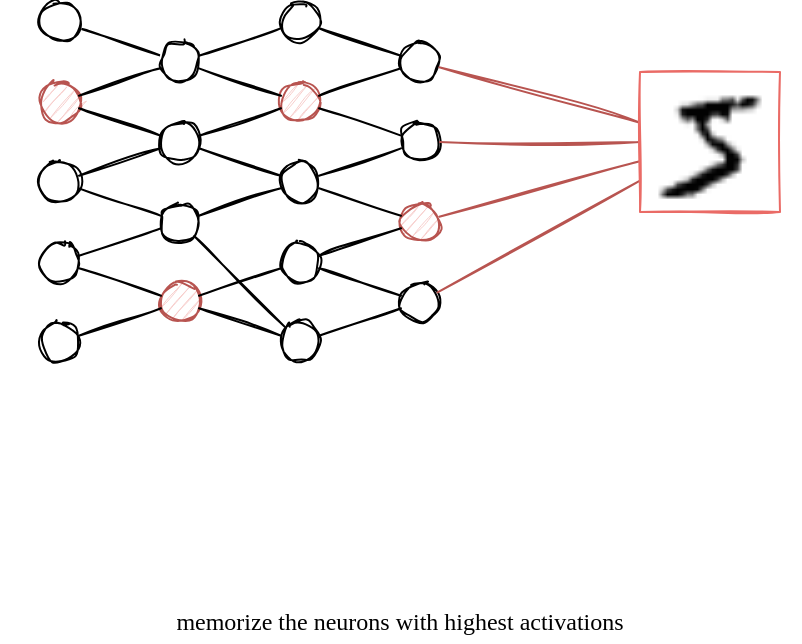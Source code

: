 <mxfile version="14.4.2" type="device"><diagram id="jRcBtCESm79YK5Cia1AC" name="Page-1"><mxGraphModel dx="677" dy="435" grid="1" gridSize="10" guides="1" tooltips="1" connect="1" arrows="1" fold="1" page="1" pageScale="1" pageWidth="850" pageHeight="1100" math="0" shadow="0"><root><mxCell id="0"/><mxCell id="1" parent="0"/><mxCell id="OOp1X1jOIbYF8Cc6vynp-25" style="rounded=0;orthogonalLoop=1;jettySize=auto;html=1;endArrow=none;endFill=0;sketch=1;" edge="1" parent="1" source="OOp1X1jOIbYF8Cc6vynp-1" target="OOp1X1jOIbYF8Cc6vynp-5"><mxGeometry relative="1" as="geometry"/></mxCell><mxCell id="OOp1X1jOIbYF8Cc6vynp-1" value="" style="ellipse;whiteSpace=wrap;html=1;aspect=fixed;sketch=1;" vertex="1" parent="1"><mxGeometry x="240" y="160" width="20" height="20" as="geometry"/></mxCell><mxCell id="OOp1X1jOIbYF8Cc6vynp-2" value="" style="ellipse;whiteSpace=wrap;html=1;aspect=fixed;sketch=1;fillColor=#f8cecc;strokeColor=#b85450;" vertex="1" parent="1"><mxGeometry x="240" y="200" width="20" height="20" as="geometry"/></mxCell><mxCell id="OOp1X1jOIbYF8Cc6vynp-3" value="" style="ellipse;whiteSpace=wrap;html=1;aspect=fixed;sketch=1;" vertex="1" parent="1"><mxGeometry x="240" y="240" width="20" height="20" as="geometry"/></mxCell><mxCell id="OOp1X1jOIbYF8Cc6vynp-4" value="" style="ellipse;whiteSpace=wrap;html=1;aspect=fixed;sketch=1;" vertex="1" parent="1"><mxGeometry x="240" y="280" width="20" height="20" as="geometry"/></mxCell><mxCell id="OOp1X1jOIbYF8Cc6vynp-5" value="" style="ellipse;whiteSpace=wrap;html=1;aspect=fixed;sketch=1;" vertex="1" parent="1"><mxGeometry x="300" y="180" width="20" height="20" as="geometry"/></mxCell><mxCell id="OOp1X1jOIbYF8Cc6vynp-6" value="" style="ellipse;whiteSpace=wrap;html=1;aspect=fixed;sketch=1;" vertex="1" parent="1"><mxGeometry x="300" y="220" width="20" height="20" as="geometry"/></mxCell><mxCell id="OOp1X1jOIbYF8Cc6vynp-7" value="" style="ellipse;whiteSpace=wrap;html=1;aspect=fixed;sketch=1;" vertex="1" parent="1"><mxGeometry x="300" y="260" width="20" height="20" as="geometry"/></mxCell><mxCell id="OOp1X1jOIbYF8Cc6vynp-8" value="" style="ellipse;whiteSpace=wrap;html=1;aspect=fixed;sketch=1;fillColor=#f8cecc;strokeColor=#b85450;" vertex="1" parent="1"><mxGeometry x="300" y="300" width="20" height="20" as="geometry"/></mxCell><mxCell id="OOp1X1jOIbYF8Cc6vynp-9" value="" style="ellipse;whiteSpace=wrap;html=1;aspect=fixed;sketch=1;" vertex="1" parent="1"><mxGeometry x="360" y="160" width="20" height="20" as="geometry"/></mxCell><mxCell id="OOp1X1jOIbYF8Cc6vynp-10" value="" style="ellipse;whiteSpace=wrap;html=1;aspect=fixed;sketch=1;fillColor=#f8cecc;strokeColor=#b85450;" vertex="1" parent="1"><mxGeometry x="360" y="200" width="20" height="20" as="geometry"/></mxCell><mxCell id="OOp1X1jOIbYF8Cc6vynp-11" value="" style="ellipse;whiteSpace=wrap;html=1;aspect=fixed;sketch=1;" vertex="1" parent="1"><mxGeometry x="360" y="240" width="20" height="20" as="geometry"/></mxCell><mxCell id="OOp1X1jOIbYF8Cc6vynp-12" value="" style="ellipse;whiteSpace=wrap;html=1;aspect=fixed;sketch=1;" vertex="1" parent="1"><mxGeometry x="360" y="280" width="20" height="20" as="geometry"/></mxCell><mxCell id="OOp1X1jOIbYF8Cc6vynp-13" value="" style="ellipse;whiteSpace=wrap;html=1;aspect=fixed;sketch=1;" vertex="1" parent="1"><mxGeometry x="240" y="320" width="20" height="20" as="geometry"/></mxCell><mxCell id="OOp1X1jOIbYF8Cc6vynp-14" value="" style="ellipse;whiteSpace=wrap;html=1;aspect=fixed;sketch=1;" vertex="1" parent="1"><mxGeometry x="360" y="320" width="20" height="20" as="geometry"/></mxCell><mxCell id="OOp1X1jOIbYF8Cc6vynp-18" value="" style="ellipse;whiteSpace=wrap;html=1;aspect=fixed;sketch=1;" vertex="1" parent="1"><mxGeometry x="420" y="180" width="20" height="20" as="geometry"/></mxCell><mxCell id="OOp1X1jOIbYF8Cc6vynp-19" value="" style="ellipse;whiteSpace=wrap;html=1;aspect=fixed;sketch=1;" vertex="1" parent="1"><mxGeometry x="420" y="220" width="20" height="20" as="geometry"/></mxCell><mxCell id="OOp1X1jOIbYF8Cc6vynp-20" value="" style="ellipse;whiteSpace=wrap;html=1;aspect=fixed;sketch=1;fillColor=#f8cecc;strokeColor=#b85450;" vertex="1" parent="1"><mxGeometry x="420" y="260" width="20" height="20" as="geometry"/></mxCell><mxCell id="OOp1X1jOIbYF8Cc6vynp-21" value="" style="ellipse;whiteSpace=wrap;html=1;aspect=fixed;sketch=1;" vertex="1" parent="1"><mxGeometry x="420" y="300" width="20" height="20" as="geometry"/></mxCell><mxCell id="OOp1X1jOIbYF8Cc6vynp-26" style="rounded=0;orthogonalLoop=1;jettySize=auto;html=1;endArrow=none;endFill=0;sketch=1;" edge="1" parent="1" source="OOp1X1jOIbYF8Cc6vynp-9" target="OOp1X1jOIbYF8Cc6vynp-5"><mxGeometry relative="1" as="geometry"><mxPoint x="269.487" y="183.162" as="sourcePoint"/><mxPoint x="310.513" y="196.838" as="targetPoint"/></mxGeometry></mxCell><mxCell id="OOp1X1jOIbYF8Cc6vynp-27" value="" style="endArrow=none;html=1;sketch=1;" edge="1" parent="1" source="OOp1X1jOIbYF8Cc6vynp-9" target="OOp1X1jOIbYF8Cc6vynp-18"><mxGeometry width="50" height="50" relative="1" as="geometry"><mxPoint x="420" y="350" as="sourcePoint"/><mxPoint x="470" y="300" as="targetPoint"/></mxGeometry></mxCell><mxCell id="OOp1X1jOIbYF8Cc6vynp-29" value="" style="endArrow=none;html=1;sketch=1;" edge="1" parent="1" source="OOp1X1jOIbYF8Cc6vynp-5" target="OOp1X1jOIbYF8Cc6vynp-2"><mxGeometry width="50" height="50" relative="1" as="geometry"><mxPoint x="290" y="420" as="sourcePoint"/><mxPoint x="340" y="370" as="targetPoint"/></mxGeometry></mxCell><mxCell id="OOp1X1jOIbYF8Cc6vynp-30" value="" style="endArrow=none;html=1;sketch=1;" edge="1" parent="1" source="OOp1X1jOIbYF8Cc6vynp-6" target="OOp1X1jOIbYF8Cc6vynp-2"><mxGeometry width="50" height="50" relative="1" as="geometry"><mxPoint x="310.504" y="203.135" as="sourcePoint"/><mxPoint x="269.487" y="216.838" as="targetPoint"/></mxGeometry></mxCell><mxCell id="OOp1X1jOIbYF8Cc6vynp-31" value="" style="endArrow=none;html=1;sketch=1;" edge="1" parent="1" source="OOp1X1jOIbYF8Cc6vynp-6" target="OOp1X1jOIbYF8Cc6vynp-3"><mxGeometry width="50" height="50" relative="1" as="geometry"><mxPoint x="310.504" y="236.865" as="sourcePoint"/><mxPoint x="269.487" y="223.162" as="targetPoint"/></mxGeometry></mxCell><mxCell id="OOp1X1jOIbYF8Cc6vynp-32" value="" style="endArrow=none;html=1;sketch=1;" edge="1" parent="1" source="OOp1X1jOIbYF8Cc6vynp-10" target="OOp1X1jOIbYF8Cc6vynp-6"><mxGeometry width="50" height="50" relative="1" as="geometry"><mxPoint x="310.504" y="243.135" as="sourcePoint"/><mxPoint x="269.487" y="256.838" as="targetPoint"/></mxGeometry></mxCell><mxCell id="OOp1X1jOIbYF8Cc6vynp-33" value="" style="endArrow=none;html=1;sketch=1;" edge="1" parent="1" source="OOp1X1jOIbYF8Cc6vynp-11" target="OOp1X1jOIbYF8Cc6vynp-6"><mxGeometry width="50" height="50" relative="1" as="geometry"><mxPoint x="370.504" y="223.135" as="sourcePoint"/><mxPoint x="329.487" y="236.838" as="targetPoint"/></mxGeometry></mxCell><mxCell id="OOp1X1jOIbYF8Cc6vynp-34" value="" style="endArrow=none;html=1;sketch=1;" edge="1" parent="1" source="OOp1X1jOIbYF8Cc6vynp-10" target="OOp1X1jOIbYF8Cc6vynp-5"><mxGeometry width="50" height="50" relative="1" as="geometry"><mxPoint x="370.504" y="256.865" as="sourcePoint"/><mxPoint x="329.487" y="243.162" as="targetPoint"/></mxGeometry></mxCell><mxCell id="OOp1X1jOIbYF8Cc6vynp-35" value="" style="endArrow=none;html=1;sketch=1;" edge="1" parent="1" source="OOp1X1jOIbYF8Cc6vynp-10" target="OOp1X1jOIbYF8Cc6vynp-18"><mxGeometry width="50" height="50" relative="1" as="geometry"><mxPoint x="370.504" y="216.865" as="sourcePoint"/><mxPoint x="329.487" y="203.162" as="targetPoint"/></mxGeometry></mxCell><mxCell id="OOp1X1jOIbYF8Cc6vynp-36" value="" style="endArrow=none;html=1;sketch=1;" edge="1" parent="1" source="OOp1X1jOIbYF8Cc6vynp-10" target="OOp1X1jOIbYF8Cc6vynp-19"><mxGeometry width="50" height="50" relative="1" as="geometry"><mxPoint x="389.496" y="216.865" as="sourcePoint"/><mxPoint x="430.513" y="203.162" as="targetPoint"/></mxGeometry></mxCell><mxCell id="OOp1X1jOIbYF8Cc6vynp-37" value="" style="endArrow=none;html=1;sketch=1;" edge="1" parent="1" source="OOp1X1jOIbYF8Cc6vynp-11" target="OOp1X1jOIbYF8Cc6vynp-19"><mxGeometry width="50" height="50" relative="1" as="geometry"><mxPoint x="389.496" y="223.135" as="sourcePoint"/><mxPoint x="430.513" y="236.838" as="targetPoint"/></mxGeometry></mxCell><mxCell id="OOp1X1jOIbYF8Cc6vynp-38" value="" style="endArrow=none;html=1;sketch=1;" edge="1" parent="1" source="OOp1X1jOIbYF8Cc6vynp-11" target="OOp1X1jOIbYF8Cc6vynp-20"><mxGeometry width="50" height="50" relative="1" as="geometry"><mxPoint x="389.496" y="256.865" as="sourcePoint"/><mxPoint x="430.513" y="243.162" as="targetPoint"/></mxGeometry></mxCell><mxCell id="OOp1X1jOIbYF8Cc6vynp-39" value="" style="endArrow=none;html=1;sketch=1;" edge="1" parent="1" source="OOp1X1jOIbYF8Cc6vynp-12" target="OOp1X1jOIbYF8Cc6vynp-20"><mxGeometry width="50" height="50" relative="1" as="geometry"><mxPoint x="389.496" y="263.135" as="sourcePoint"/><mxPoint x="430.513" y="276.838" as="targetPoint"/></mxGeometry></mxCell><mxCell id="OOp1X1jOIbYF8Cc6vynp-40" value="" style="endArrow=none;html=1;sketch=1;" edge="1" parent="1" source="OOp1X1jOIbYF8Cc6vynp-12" target="OOp1X1jOIbYF8Cc6vynp-21"><mxGeometry width="50" height="50" relative="1" as="geometry"><mxPoint x="389.496" y="296.865" as="sourcePoint"/><mxPoint x="430.513" y="283.162" as="targetPoint"/></mxGeometry></mxCell><mxCell id="OOp1X1jOIbYF8Cc6vynp-41" value="" style="endArrow=none;html=1;sketch=1;" edge="1" parent="1" source="OOp1X1jOIbYF8Cc6vynp-7" target="OOp1X1jOIbYF8Cc6vynp-14"><mxGeometry width="50" height="50" relative="1" as="geometry"><mxPoint x="389.496" y="303.135" as="sourcePoint"/><mxPoint x="430.513" y="316.838" as="targetPoint"/></mxGeometry></mxCell><mxCell id="OOp1X1jOIbYF8Cc6vynp-42" value="" style="endArrow=none;html=1;sketch=1;" edge="1" parent="1" source="OOp1X1jOIbYF8Cc6vynp-12" target="OOp1X1jOIbYF8Cc6vynp-8"><mxGeometry width="50" height="50" relative="1" as="geometry"><mxPoint x="327.071" y="287.071" as="sourcePoint"/><mxPoint x="372.929" y="332.929" as="targetPoint"/></mxGeometry></mxCell><mxCell id="OOp1X1jOIbYF8Cc6vynp-43" value="" style="endArrow=none;html=1;sketch=1;" edge="1" parent="1" source="OOp1X1jOIbYF8Cc6vynp-21" target="OOp1X1jOIbYF8Cc6vynp-14"><mxGeometry width="50" height="50" relative="1" as="geometry"><mxPoint x="370.504" y="303.135" as="sourcePoint"/><mxPoint x="329.487" y="316.838" as="targetPoint"/></mxGeometry></mxCell><mxCell id="OOp1X1jOIbYF8Cc6vynp-44" value="" style="endArrow=none;html=1;sketch=1;" edge="1" parent="1" source="OOp1X1jOIbYF8Cc6vynp-11" target="OOp1X1jOIbYF8Cc6vynp-7"><mxGeometry width="50" height="50" relative="1" as="geometry"><mxPoint x="430.504" y="323.135" as="sourcePoint"/><mxPoint x="389.487" y="336.838" as="targetPoint"/></mxGeometry></mxCell><mxCell id="OOp1X1jOIbYF8Cc6vynp-45" value="" style="endArrow=none;html=1;sketch=1;" edge="1" parent="1" source="OOp1X1jOIbYF8Cc6vynp-7" target="OOp1X1jOIbYF8Cc6vynp-3"><mxGeometry width="50" height="50" relative="1" as="geometry"><mxPoint x="370.504" y="263.135" as="sourcePoint"/><mxPoint x="329.487" y="276.838" as="targetPoint"/></mxGeometry></mxCell><mxCell id="OOp1X1jOIbYF8Cc6vynp-46" value="" style="endArrow=none;html=1;sketch=1;" edge="1" parent="1" source="OOp1X1jOIbYF8Cc6vynp-7" target="OOp1X1jOIbYF8Cc6vynp-4"><mxGeometry width="50" height="50" relative="1" as="geometry"><mxPoint x="310.504" y="276.865" as="sourcePoint"/><mxPoint x="269.487" y="263.162" as="targetPoint"/></mxGeometry></mxCell><mxCell id="OOp1X1jOIbYF8Cc6vynp-47" value="" style="endArrow=none;html=1;sketch=1;" edge="1" parent="1" source="OOp1X1jOIbYF8Cc6vynp-8" target="OOp1X1jOIbYF8Cc6vynp-4"><mxGeometry width="50" height="50" relative="1" as="geometry"><mxPoint x="310.504" y="283.135" as="sourcePoint"/><mxPoint x="269.487" y="296.838" as="targetPoint"/></mxGeometry></mxCell><mxCell id="OOp1X1jOIbYF8Cc6vynp-48" value="" style="endArrow=none;html=1;sketch=1;" edge="1" parent="1" source="OOp1X1jOIbYF8Cc6vynp-14" target="OOp1X1jOIbYF8Cc6vynp-8"><mxGeometry width="50" height="50" relative="1" as="geometry"><mxPoint x="310.504" y="316.865" as="sourcePoint"/><mxPoint x="269.487" y="303.162" as="targetPoint"/></mxGeometry></mxCell><mxCell id="OOp1X1jOIbYF8Cc6vynp-49" value="" style="endArrow=none;html=1;sketch=1;" edge="1" parent="1" source="OOp1X1jOIbYF8Cc6vynp-8" target="OOp1X1jOIbYF8Cc6vynp-13"><mxGeometry width="50" height="50" relative="1" as="geometry"><mxPoint x="370.504" y="336.865" as="sourcePoint"/><mxPoint x="329.487" y="323.162" as="targetPoint"/></mxGeometry></mxCell><mxCell id="OOp1X1jOIbYF8Cc6vynp-51" style="edgeStyle=none;rounded=0;sketch=1;orthogonalLoop=1;jettySize=auto;html=1;endArrow=none;endFill=0;fillColor=#f8cecc;strokeColor=#b85450;" edge="1" parent="1" source="OOp1X1jOIbYF8Cc6vynp-50" target="OOp1X1jOIbYF8Cc6vynp-18"><mxGeometry relative="1" as="geometry"/></mxCell><mxCell id="OOp1X1jOIbYF8Cc6vynp-52" style="edgeStyle=none;rounded=0;sketch=1;orthogonalLoop=1;jettySize=auto;html=1;endArrow=none;endFill=0;fillColor=#f8cecc;strokeColor=#b85450;" edge="1" parent="1" source="OOp1X1jOIbYF8Cc6vynp-50" target="OOp1X1jOIbYF8Cc6vynp-19"><mxGeometry relative="1" as="geometry"/></mxCell><mxCell id="OOp1X1jOIbYF8Cc6vynp-53" style="edgeStyle=none;rounded=0;sketch=1;orthogonalLoop=1;jettySize=auto;html=1;endArrow=none;endFill=0;fillColor=#f8cecc;strokeColor=#b85450;" edge="1" parent="1" source="OOp1X1jOIbYF8Cc6vynp-50" target="OOp1X1jOIbYF8Cc6vynp-20"><mxGeometry relative="1" as="geometry"/></mxCell><mxCell id="OOp1X1jOIbYF8Cc6vynp-54" style="edgeStyle=none;rounded=0;sketch=1;orthogonalLoop=1;jettySize=auto;html=1;endArrow=none;endFill=0;fillColor=#f8cecc;strokeColor=#b85450;" edge="1" parent="1" source="OOp1X1jOIbYF8Cc6vynp-50" target="OOp1X1jOIbYF8Cc6vynp-21"><mxGeometry relative="1" as="geometry"/></mxCell><mxCell id="OOp1X1jOIbYF8Cc6vynp-50" value="" style="shape=image;imageAspect=0;aspect=fixed;verticalLabelPosition=bottom;verticalAlign=top;sketch=1;image=data:image/png,iVBORw0KGgoAAAANSUhEUgAAABwAAAAcCAAAAABXZoBIAAABH0lEQVR4nGP8z4AbMOGRo4vk33fv3jVVBD6LYuRsZGBgYGCBSTz6dezIh7UMDAwMMnnrefXtGRgYGBihXjnv/BFm1jxuBilBdQYGBgaG/xDwVoWJiYmJydKTg+8/HMAk/69PnsLEZPTl/5VULJL/P/5LZVr6HwUgXMvHyM8w5x+qX5AUfnFk2omiE1ny/x0+ufjJ/3BI/l/Hz8TU8QyH5P9LrkxMmU9wSP5/v4iZyQWX5P//bExs+6FMFlS3X1pz+g+Dlh0Wr/y/kS3FxMTE6onF2Oe9SkxMTExmGzFd+2KvFhMTE5Plur8Y/nwbosLExMRks/4bsjUM/////38iWJaJiYmJu+oLqsNZGBgYGNavZ2DQ9GUuEUBLQ4y0SdQAjkxeNPPKnkQAAAAASUVORK5CYII=;imageBorder=#EA6B66;" vertex="1" parent="1"><mxGeometry x="540" y="195" width="70" height="70" as="geometry"/></mxCell><mxCell id="OOp1X1jOIbYF8Cc6vynp-55" value="memorize the neurons with highest activations" style="text;html=1;strokeColor=none;fillColor=none;align=center;verticalAlign=middle;whiteSpace=wrap;rounded=0;sketch=1;fontFamily=Comic Sans MS;" vertex="1" parent="1"><mxGeometry x="220" y="460" width="400" height="20" as="geometry"/></mxCell><mxCell id="OOp1X1jOIbYF8Cc6vynp-56" value="" style="rounded=0;whiteSpace=wrap;html=1;sketch=1;fontFamily=Comic Sans MS;fillColor=#d5e8d4;strokeColor=#82b366;opacity=0;" vertex="1" parent="1"><mxGeometry x="320" y="382.5" width="120" height="10" as="geometry"/></mxCell><mxCell id="OOp1X1jOIbYF8Cc6vynp-57" value="" style="rounded=0;whiteSpace=wrap;html=1;sketch=1;fontFamily=Comic Sans MS;fillColor=#f8cecc;strokeColor=#b85450;opacity=0;" vertex="1" parent="1"><mxGeometry x="320" y="402.5" width="180" height="10" as="geometry"/></mxCell><mxCell id="OOp1X1jOIbYF8Cc6vynp-58" value="" style="rounded=0;whiteSpace=wrap;html=1;sketch=1;fontFamily=Comic Sans MS;fillColor=#dae8fc;strokeColor=#6c8ebf;opacity=0;" vertex="1" parent="1"><mxGeometry x="320" y="422.5" width="50" height="10" as="geometry"/></mxCell><mxCell id="OOp1X1jOIbYF8Cc6vynp-62" value="" style="text;html=1;fillColor=#d5e8d4;align=center;verticalAlign=middle;whiteSpace=wrap;rounded=0;sketch=1;fontFamily=Comic Sans MS;glass=0;strokeColor=#82b366;opacity=0;" vertex="1" parent="1"><mxGeometry x="280" y="380" width="20" height="15" as="geometry"/></mxCell><mxCell id="OOp1X1jOIbYF8Cc6vynp-63" value="" style="text;html=1;fillColor=#f8cecc;align=center;verticalAlign=middle;whiteSpace=wrap;rounded=0;sketch=1;fontFamily=Comic Sans MS;glass=0;strokeColor=#b85450;opacity=0;" vertex="1" parent="1"><mxGeometry x="280" y="400" width="20" height="15" as="geometry"/></mxCell><mxCell id="OOp1X1jOIbYF8Cc6vynp-64" value="" style="text;html=1;fillColor=#dae8fc;align=center;verticalAlign=middle;whiteSpace=wrap;rounded=0;sketch=1;fontFamily=Comic Sans MS;glass=0;strokeColor=#6c8ebf;opacity=0;" vertex="1" parent="1"><mxGeometry x="280" y="420" width="20" height="15" as="geometry"/></mxCell></root></mxGraphModel></diagram></mxfile>